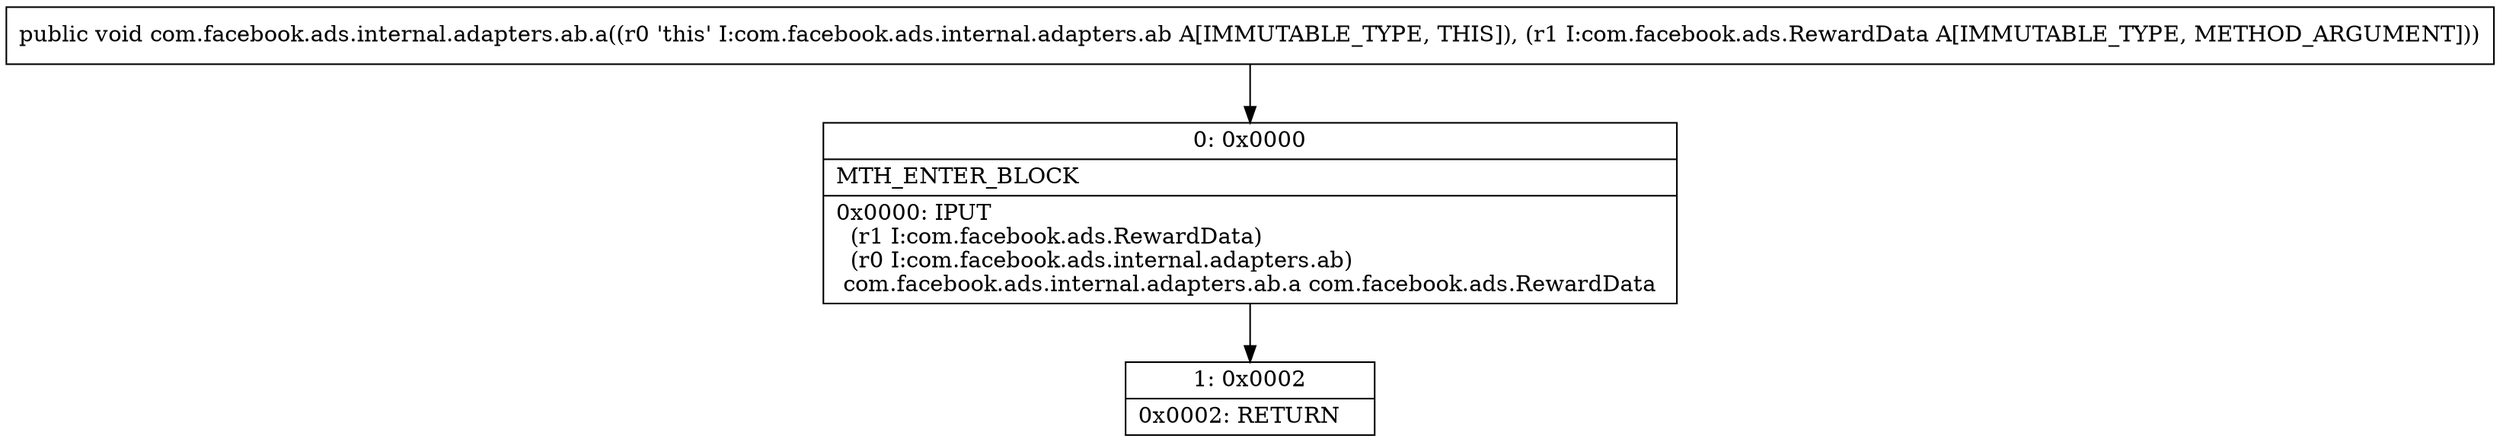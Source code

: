 digraph "CFG forcom.facebook.ads.internal.adapters.ab.a(Lcom\/facebook\/ads\/RewardData;)V" {
Node_0 [shape=record,label="{0\:\ 0x0000|MTH_ENTER_BLOCK\l|0x0000: IPUT  \l  (r1 I:com.facebook.ads.RewardData)\l  (r0 I:com.facebook.ads.internal.adapters.ab)\l com.facebook.ads.internal.adapters.ab.a com.facebook.ads.RewardData \l}"];
Node_1 [shape=record,label="{1\:\ 0x0002|0x0002: RETURN   \l}"];
MethodNode[shape=record,label="{public void com.facebook.ads.internal.adapters.ab.a((r0 'this' I:com.facebook.ads.internal.adapters.ab A[IMMUTABLE_TYPE, THIS]), (r1 I:com.facebook.ads.RewardData A[IMMUTABLE_TYPE, METHOD_ARGUMENT])) }"];
MethodNode -> Node_0;
Node_0 -> Node_1;
}


